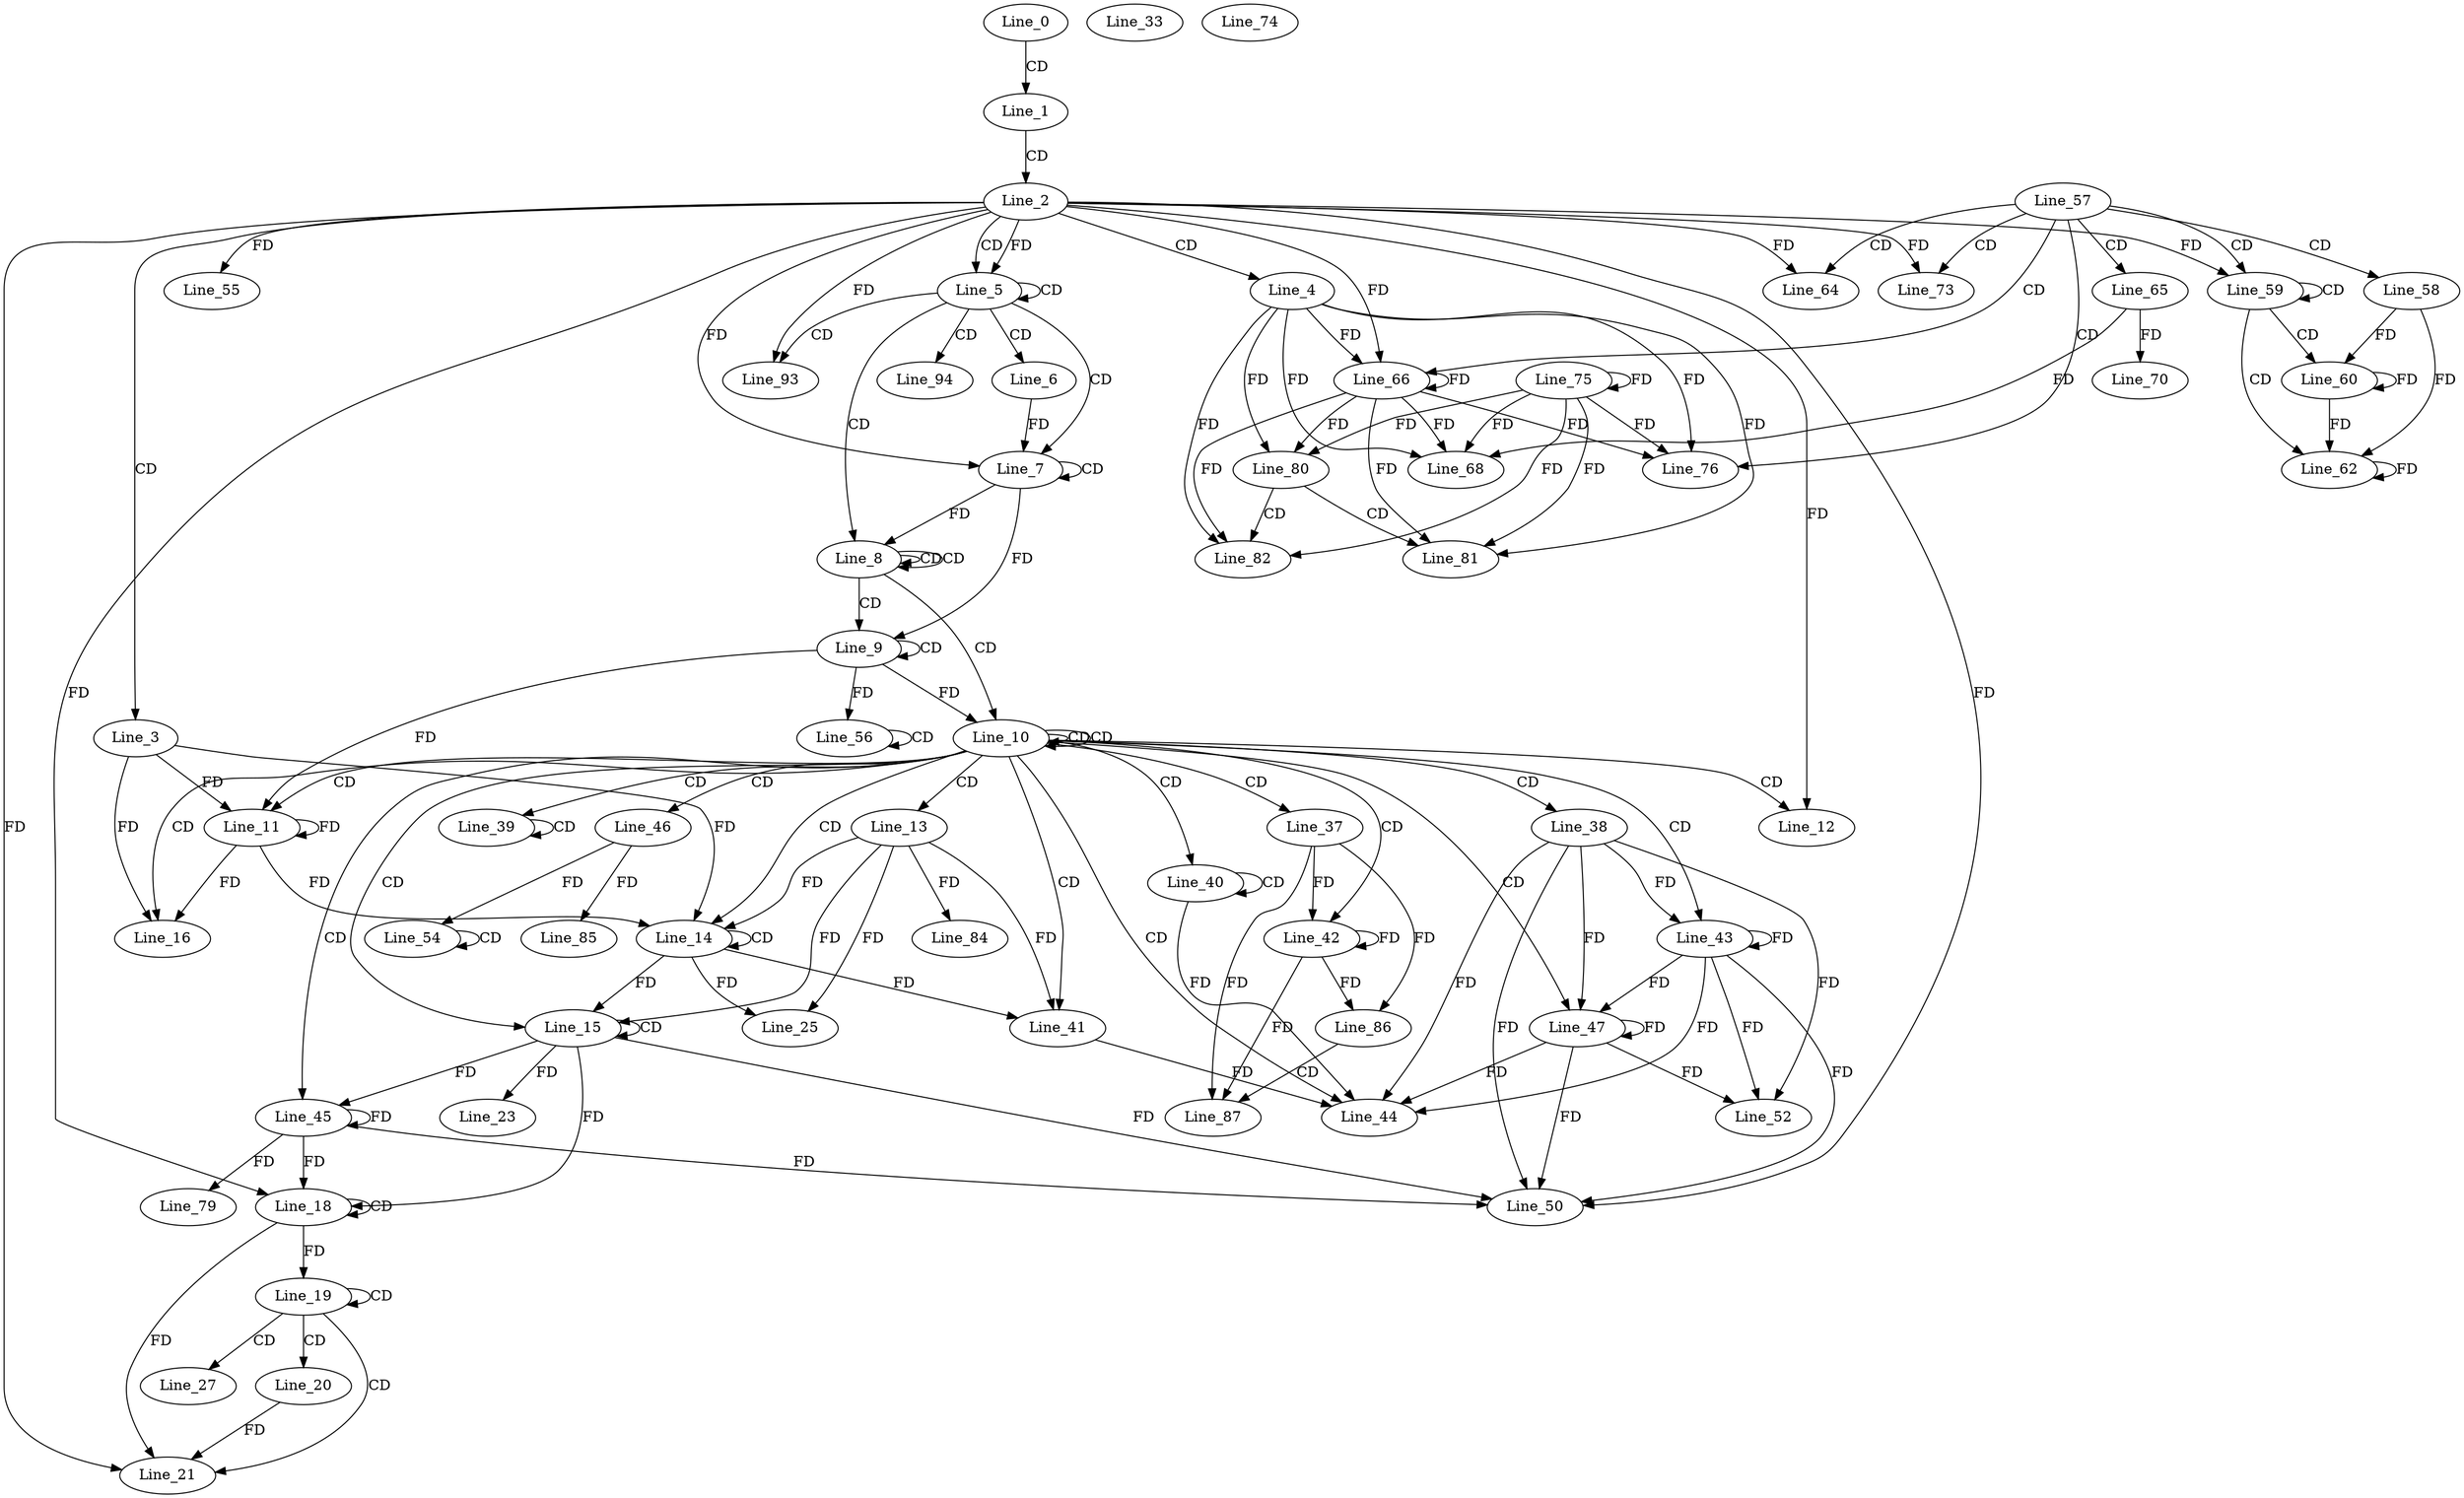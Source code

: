 digraph G {
  Line_0;
  Line_1;
  Line_2;
  Line_3;
  Line_4;
  Line_5;
  Line_5;
  Line_5;
  Line_6;
  Line_7;
  Line_7;
  Line_7;
  Line_8;
  Line_8;
  Line_9;
  Line_9;
  Line_10;
  Line_10;
  Line_10;
  Line_11;
  Line_11;
  Line_12;
  Line_12;
  Line_13;
  Line_14;
  Line_14;
  Line_15;
  Line_15;
  Line_16;
  Line_18;
  Line_18;
  Line_18;
  Line_19;
  Line_19;
  Line_19;
  Line_20;
  Line_21;
  Line_23;
  Line_25;
  Line_27;
  Line_33;
  Line_37;
  Line_38;
  Line_39;
  Line_39;
  Line_40;
  Line_40;
  Line_41;
  Line_41;
  Line_42;
  Line_43;
  Line_44;
  Line_45;
  Line_46;
  Line_47;
  Line_50;
  Line_52;
  Line_54;
  Line_54;
  Line_55;
  Line_56;
  Line_56;
  Line_56;
  Line_56;
  Line_57;
  Line_58;
  Line_59;
  Line_59;
  Line_59;
  Line_60;
  Line_62;
  Line_64;
  Line_65;
  Line_66;
  Line_66;
  Line_68;
  Line_70;
  Line_73;
  Line_73;
  Line_74;
  Line_75;
  Line_75;
  Line_76;
  Line_79;
  Line_80;
  Line_81;
  Line_82;
  Line_84;
  Line_85;
  Line_86;
  Line_87;
  Line_93;
  Line_94;
  Line_0 -> Line_1 [ label="CD" ];
  Line_1 -> Line_2 [ label="CD" ];
  Line_2 -> Line_3 [ label="CD" ];
  Line_2 -> Line_4 [ label="CD" ];
  Line_2 -> Line_5 [ label="CD" ];
  Line_5 -> Line_5 [ label="CD" ];
  Line_2 -> Line_5 [ label="FD" ];
  Line_5 -> Line_6 [ label="CD" ];
  Line_5 -> Line_7 [ label="CD" ];
  Line_7 -> Line_7 [ label="CD" ];
  Line_6 -> Line_7 [ label="FD" ];
  Line_2 -> Line_7 [ label="FD" ];
  Line_5 -> Line_8 [ label="CD" ];
  Line_8 -> Line_8 [ label="CD" ];
  Line_8 -> Line_8 [ label="CD" ];
  Line_7 -> Line_8 [ label="FD" ];
  Line_8 -> Line_9 [ label="CD" ];
  Line_9 -> Line_9 [ label="CD" ];
  Line_7 -> Line_9 [ label="FD" ];
  Line_8 -> Line_10 [ label="CD" ];
  Line_10 -> Line_10 [ label="CD" ];
  Line_10 -> Line_10 [ label="CD" ];
  Line_9 -> Line_10 [ label="FD" ];
  Line_10 -> Line_11 [ label="CD" ];
  Line_11 -> Line_11 [ label="FD" ];
  Line_3 -> Line_11 [ label="FD" ];
  Line_9 -> Line_11 [ label="FD" ];
  Line_10 -> Line_12 [ label="CD" ];
  Line_2 -> Line_12 [ label="FD" ];
  Line_10 -> Line_13 [ label="CD" ];
  Line_10 -> Line_14 [ label="CD" ];
  Line_14 -> Line_14 [ label="CD" ];
  Line_13 -> Line_14 [ label="FD" ];
  Line_11 -> Line_14 [ label="FD" ];
  Line_3 -> Line_14 [ label="FD" ];
  Line_10 -> Line_15 [ label="CD" ];
  Line_15 -> Line_15 [ label="CD" ];
  Line_13 -> Line_15 [ label="FD" ];
  Line_14 -> Line_15 [ label="FD" ];
  Line_10 -> Line_16 [ label="CD" ];
  Line_11 -> Line_16 [ label="FD" ];
  Line_3 -> Line_16 [ label="FD" ];
  Line_18 -> Line_18 [ label="CD" ];
  Line_2 -> Line_18 [ label="FD" ];
  Line_15 -> Line_18 [ label="FD" ];
  Line_19 -> Line_19 [ label="CD" ];
  Line_18 -> Line_19 [ label="FD" ];
  Line_19 -> Line_20 [ label="CD" ];
  Line_19 -> Line_21 [ label="CD" ];
  Line_20 -> Line_21 [ label="FD" ];
  Line_2 -> Line_21 [ label="FD" ];
  Line_18 -> Line_21 [ label="FD" ];
  Line_15 -> Line_23 [ label="FD" ];
  Line_13 -> Line_25 [ label="FD" ];
  Line_14 -> Line_25 [ label="FD" ];
  Line_19 -> Line_27 [ label="CD" ];
  Line_10 -> Line_37 [ label="CD" ];
  Line_10 -> Line_38 [ label="CD" ];
  Line_10 -> Line_39 [ label="CD" ];
  Line_39 -> Line_39 [ label="CD" ];
  Line_10 -> Line_40 [ label="CD" ];
  Line_40 -> Line_40 [ label="CD" ];
  Line_10 -> Line_41 [ label="CD" ];
  Line_13 -> Line_41 [ label="FD" ];
  Line_14 -> Line_41 [ label="FD" ];
  Line_10 -> Line_42 [ label="CD" ];
  Line_37 -> Line_42 [ label="FD" ];
  Line_42 -> Line_42 [ label="FD" ];
  Line_10 -> Line_43 [ label="CD" ];
  Line_38 -> Line_43 [ label="FD" ];
  Line_43 -> Line_43 [ label="FD" ];
  Line_10 -> Line_44 [ label="CD" ];
  Line_40 -> Line_44 [ label="FD" ];
  Line_41 -> Line_44 [ label="FD" ];
  Line_38 -> Line_44 [ label="FD" ];
  Line_43 -> Line_44 [ label="FD" ];
  Line_10 -> Line_45 [ label="CD" ];
  Line_15 -> Line_45 [ label="FD" ];
  Line_45 -> Line_45 [ label="FD" ];
  Line_10 -> Line_46 [ label="CD" ];
  Line_10 -> Line_47 [ label="CD" ];
  Line_38 -> Line_47 [ label="FD" ];
  Line_43 -> Line_47 [ label="FD" ];
  Line_47 -> Line_47 [ label="FD" ];
  Line_2 -> Line_50 [ label="FD" ];
  Line_15 -> Line_50 [ label="FD" ];
  Line_45 -> Line_50 [ label="FD" ];
  Line_38 -> Line_50 [ label="FD" ];
  Line_43 -> Line_50 [ label="FD" ];
  Line_47 -> Line_50 [ label="FD" ];
  Line_38 -> Line_52 [ label="FD" ];
  Line_43 -> Line_52 [ label="FD" ];
  Line_47 -> Line_52 [ label="FD" ];
  Line_54 -> Line_54 [ label="CD" ];
  Line_46 -> Line_54 [ label="FD" ];
  Line_2 -> Line_55 [ label="FD" ];
  Line_56 -> Line_56 [ label="CD" ];
  Line_9 -> Line_56 [ label="FD" ];
  Line_57 -> Line_58 [ label="CD" ];
  Line_57 -> Line_59 [ label="CD" ];
  Line_59 -> Line_59 [ label="CD" ];
  Line_2 -> Line_59 [ label="FD" ];
  Line_59 -> Line_60 [ label="CD" ];
  Line_58 -> Line_60 [ label="FD" ];
  Line_60 -> Line_60 [ label="FD" ];
  Line_59 -> Line_62 [ label="CD" ];
  Line_58 -> Line_62 [ label="FD" ];
  Line_60 -> Line_62 [ label="FD" ];
  Line_62 -> Line_62 [ label="FD" ];
  Line_57 -> Line_64 [ label="CD" ];
  Line_2 -> Line_64 [ label="FD" ];
  Line_57 -> Line_65 [ label="CD" ];
  Line_57 -> Line_66 [ label="CD" ];
  Line_66 -> Line_66 [ label="FD" ];
  Line_4 -> Line_66 [ label="FD" ];
  Line_2 -> Line_66 [ label="FD" ];
  Line_65 -> Line_68 [ label="FD" ];
  Line_66 -> Line_68 [ label="FD" ];
  Line_4 -> Line_68 [ label="FD" ];
  Line_65 -> Line_70 [ label="FD" ];
  Line_57 -> Line_73 [ label="CD" ];
  Line_2 -> Line_73 [ label="FD" ];
  Line_75 -> Line_75 [ label="FD" ];
  Line_57 -> Line_76 [ label="CD" ];
  Line_66 -> Line_76 [ label="FD" ];
  Line_75 -> Line_76 [ label="FD" ];
  Line_4 -> Line_76 [ label="FD" ];
  Line_45 -> Line_79 [ label="FD" ];
  Line_66 -> Line_80 [ label="FD" ];
  Line_75 -> Line_80 [ label="FD" ];
  Line_4 -> Line_80 [ label="FD" ];
  Line_80 -> Line_81 [ label="CD" ];
  Line_66 -> Line_81 [ label="FD" ];
  Line_75 -> Line_81 [ label="FD" ];
  Line_4 -> Line_81 [ label="FD" ];
  Line_80 -> Line_82 [ label="CD" ];
  Line_66 -> Line_82 [ label="FD" ];
  Line_75 -> Line_82 [ label="FD" ];
  Line_4 -> Line_82 [ label="FD" ];
  Line_13 -> Line_84 [ label="FD" ];
  Line_46 -> Line_85 [ label="FD" ];
  Line_37 -> Line_86 [ label="FD" ];
  Line_42 -> Line_86 [ label="FD" ];
  Line_86 -> Line_87 [ label="CD" ];
  Line_37 -> Line_87 [ label="FD" ];
  Line_42 -> Line_87 [ label="FD" ];
  Line_5 -> Line_93 [ label="CD" ];
  Line_2 -> Line_93 [ label="FD" ];
  Line_5 -> Line_94 [ label="CD" ];
  Line_45 -> Line_18 [ label="FD" ];
  Line_47 -> Line_44 [ label="FD" ];
  Line_75 -> Line_68 [ label="FD" ];
}

